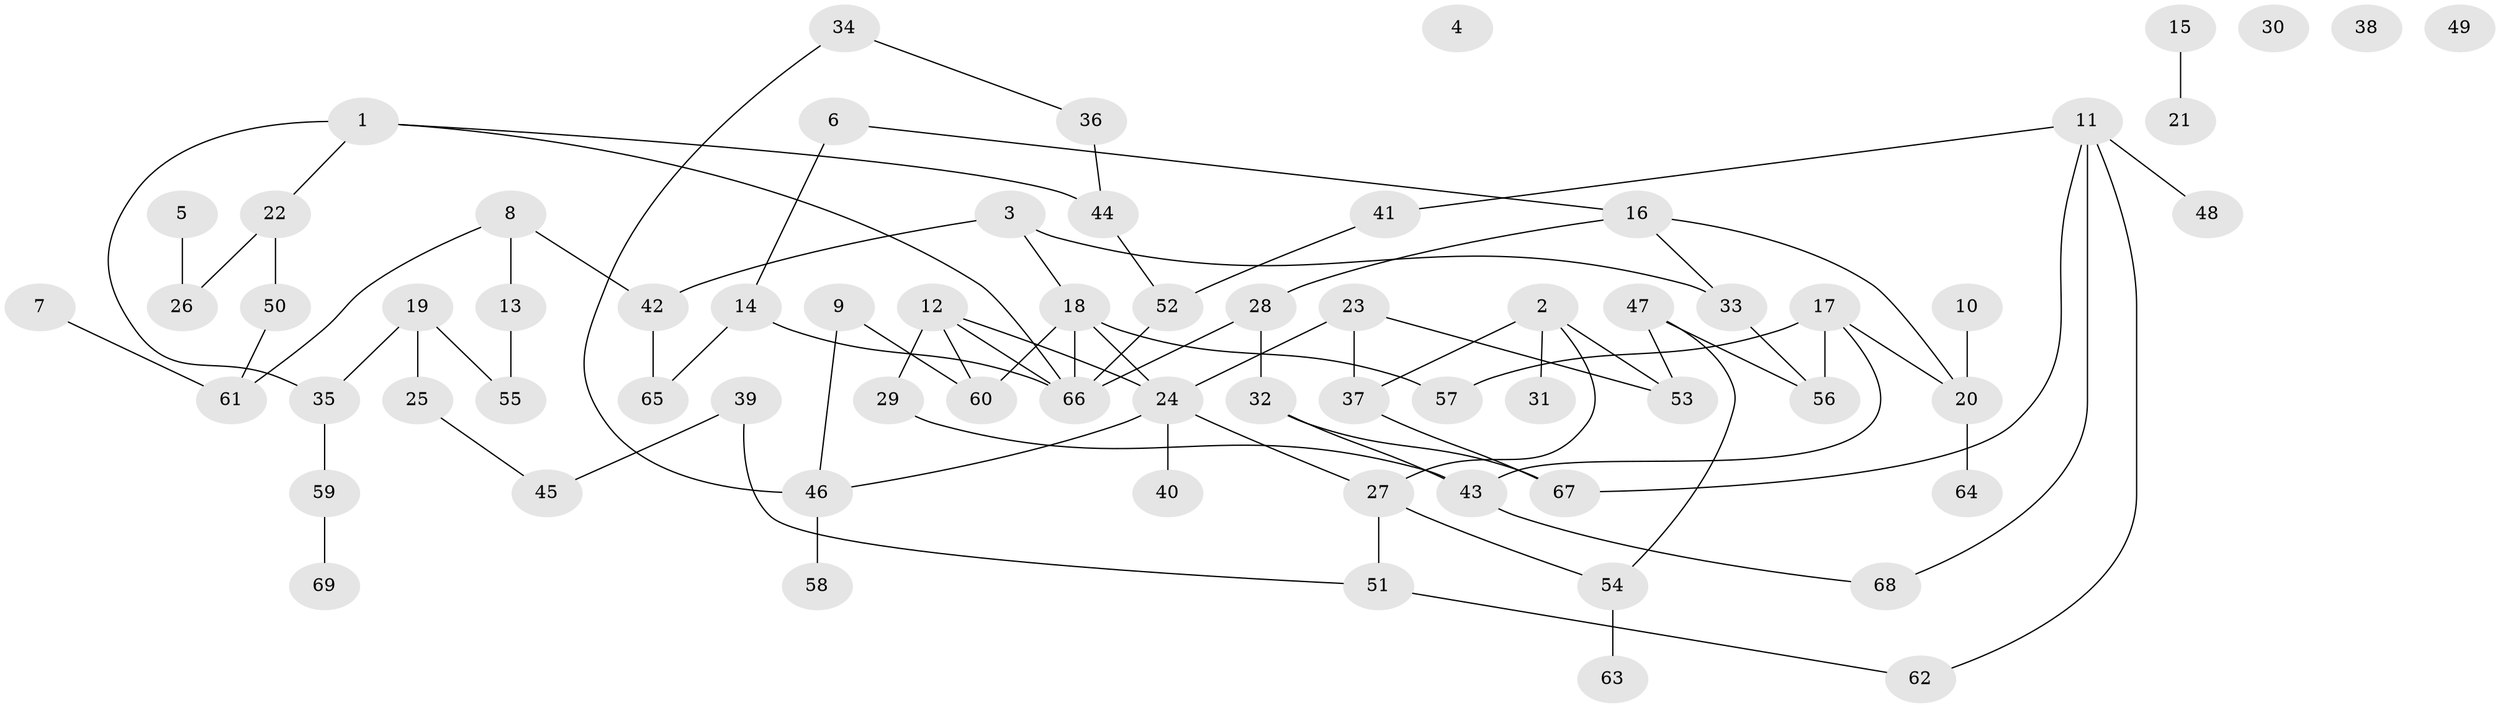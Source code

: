 // Generated by graph-tools (version 1.1) at 2025/00/03/09/25 03:00:46]
// undirected, 69 vertices, 86 edges
graph export_dot {
graph [start="1"]
  node [color=gray90,style=filled];
  1;
  2;
  3;
  4;
  5;
  6;
  7;
  8;
  9;
  10;
  11;
  12;
  13;
  14;
  15;
  16;
  17;
  18;
  19;
  20;
  21;
  22;
  23;
  24;
  25;
  26;
  27;
  28;
  29;
  30;
  31;
  32;
  33;
  34;
  35;
  36;
  37;
  38;
  39;
  40;
  41;
  42;
  43;
  44;
  45;
  46;
  47;
  48;
  49;
  50;
  51;
  52;
  53;
  54;
  55;
  56;
  57;
  58;
  59;
  60;
  61;
  62;
  63;
  64;
  65;
  66;
  67;
  68;
  69;
  1 -- 22;
  1 -- 35;
  1 -- 44;
  1 -- 66;
  2 -- 27;
  2 -- 31;
  2 -- 37;
  2 -- 53;
  3 -- 18;
  3 -- 33;
  3 -- 42;
  5 -- 26;
  6 -- 14;
  6 -- 16;
  7 -- 61;
  8 -- 13;
  8 -- 42;
  8 -- 61;
  9 -- 46;
  9 -- 60;
  10 -- 20;
  11 -- 41;
  11 -- 48;
  11 -- 62;
  11 -- 67;
  11 -- 68;
  12 -- 24;
  12 -- 29;
  12 -- 60;
  12 -- 66;
  13 -- 55;
  14 -- 65;
  14 -- 66;
  15 -- 21;
  16 -- 20;
  16 -- 28;
  16 -- 33;
  17 -- 20;
  17 -- 43;
  17 -- 56;
  17 -- 57;
  18 -- 24;
  18 -- 57;
  18 -- 60;
  18 -- 66;
  19 -- 25;
  19 -- 35;
  19 -- 55;
  20 -- 64;
  22 -- 26;
  22 -- 50;
  23 -- 24;
  23 -- 37;
  23 -- 53;
  24 -- 27;
  24 -- 40;
  24 -- 46;
  25 -- 45;
  27 -- 51;
  27 -- 54;
  28 -- 32;
  28 -- 66;
  29 -- 43;
  32 -- 43;
  32 -- 67;
  33 -- 56;
  34 -- 36;
  34 -- 46;
  35 -- 59;
  36 -- 44;
  37 -- 67;
  39 -- 45;
  39 -- 51;
  41 -- 52;
  42 -- 65;
  43 -- 68;
  44 -- 52;
  46 -- 58;
  47 -- 53;
  47 -- 54;
  47 -- 56;
  50 -- 61;
  51 -- 62;
  52 -- 66;
  54 -- 63;
  59 -- 69;
}
